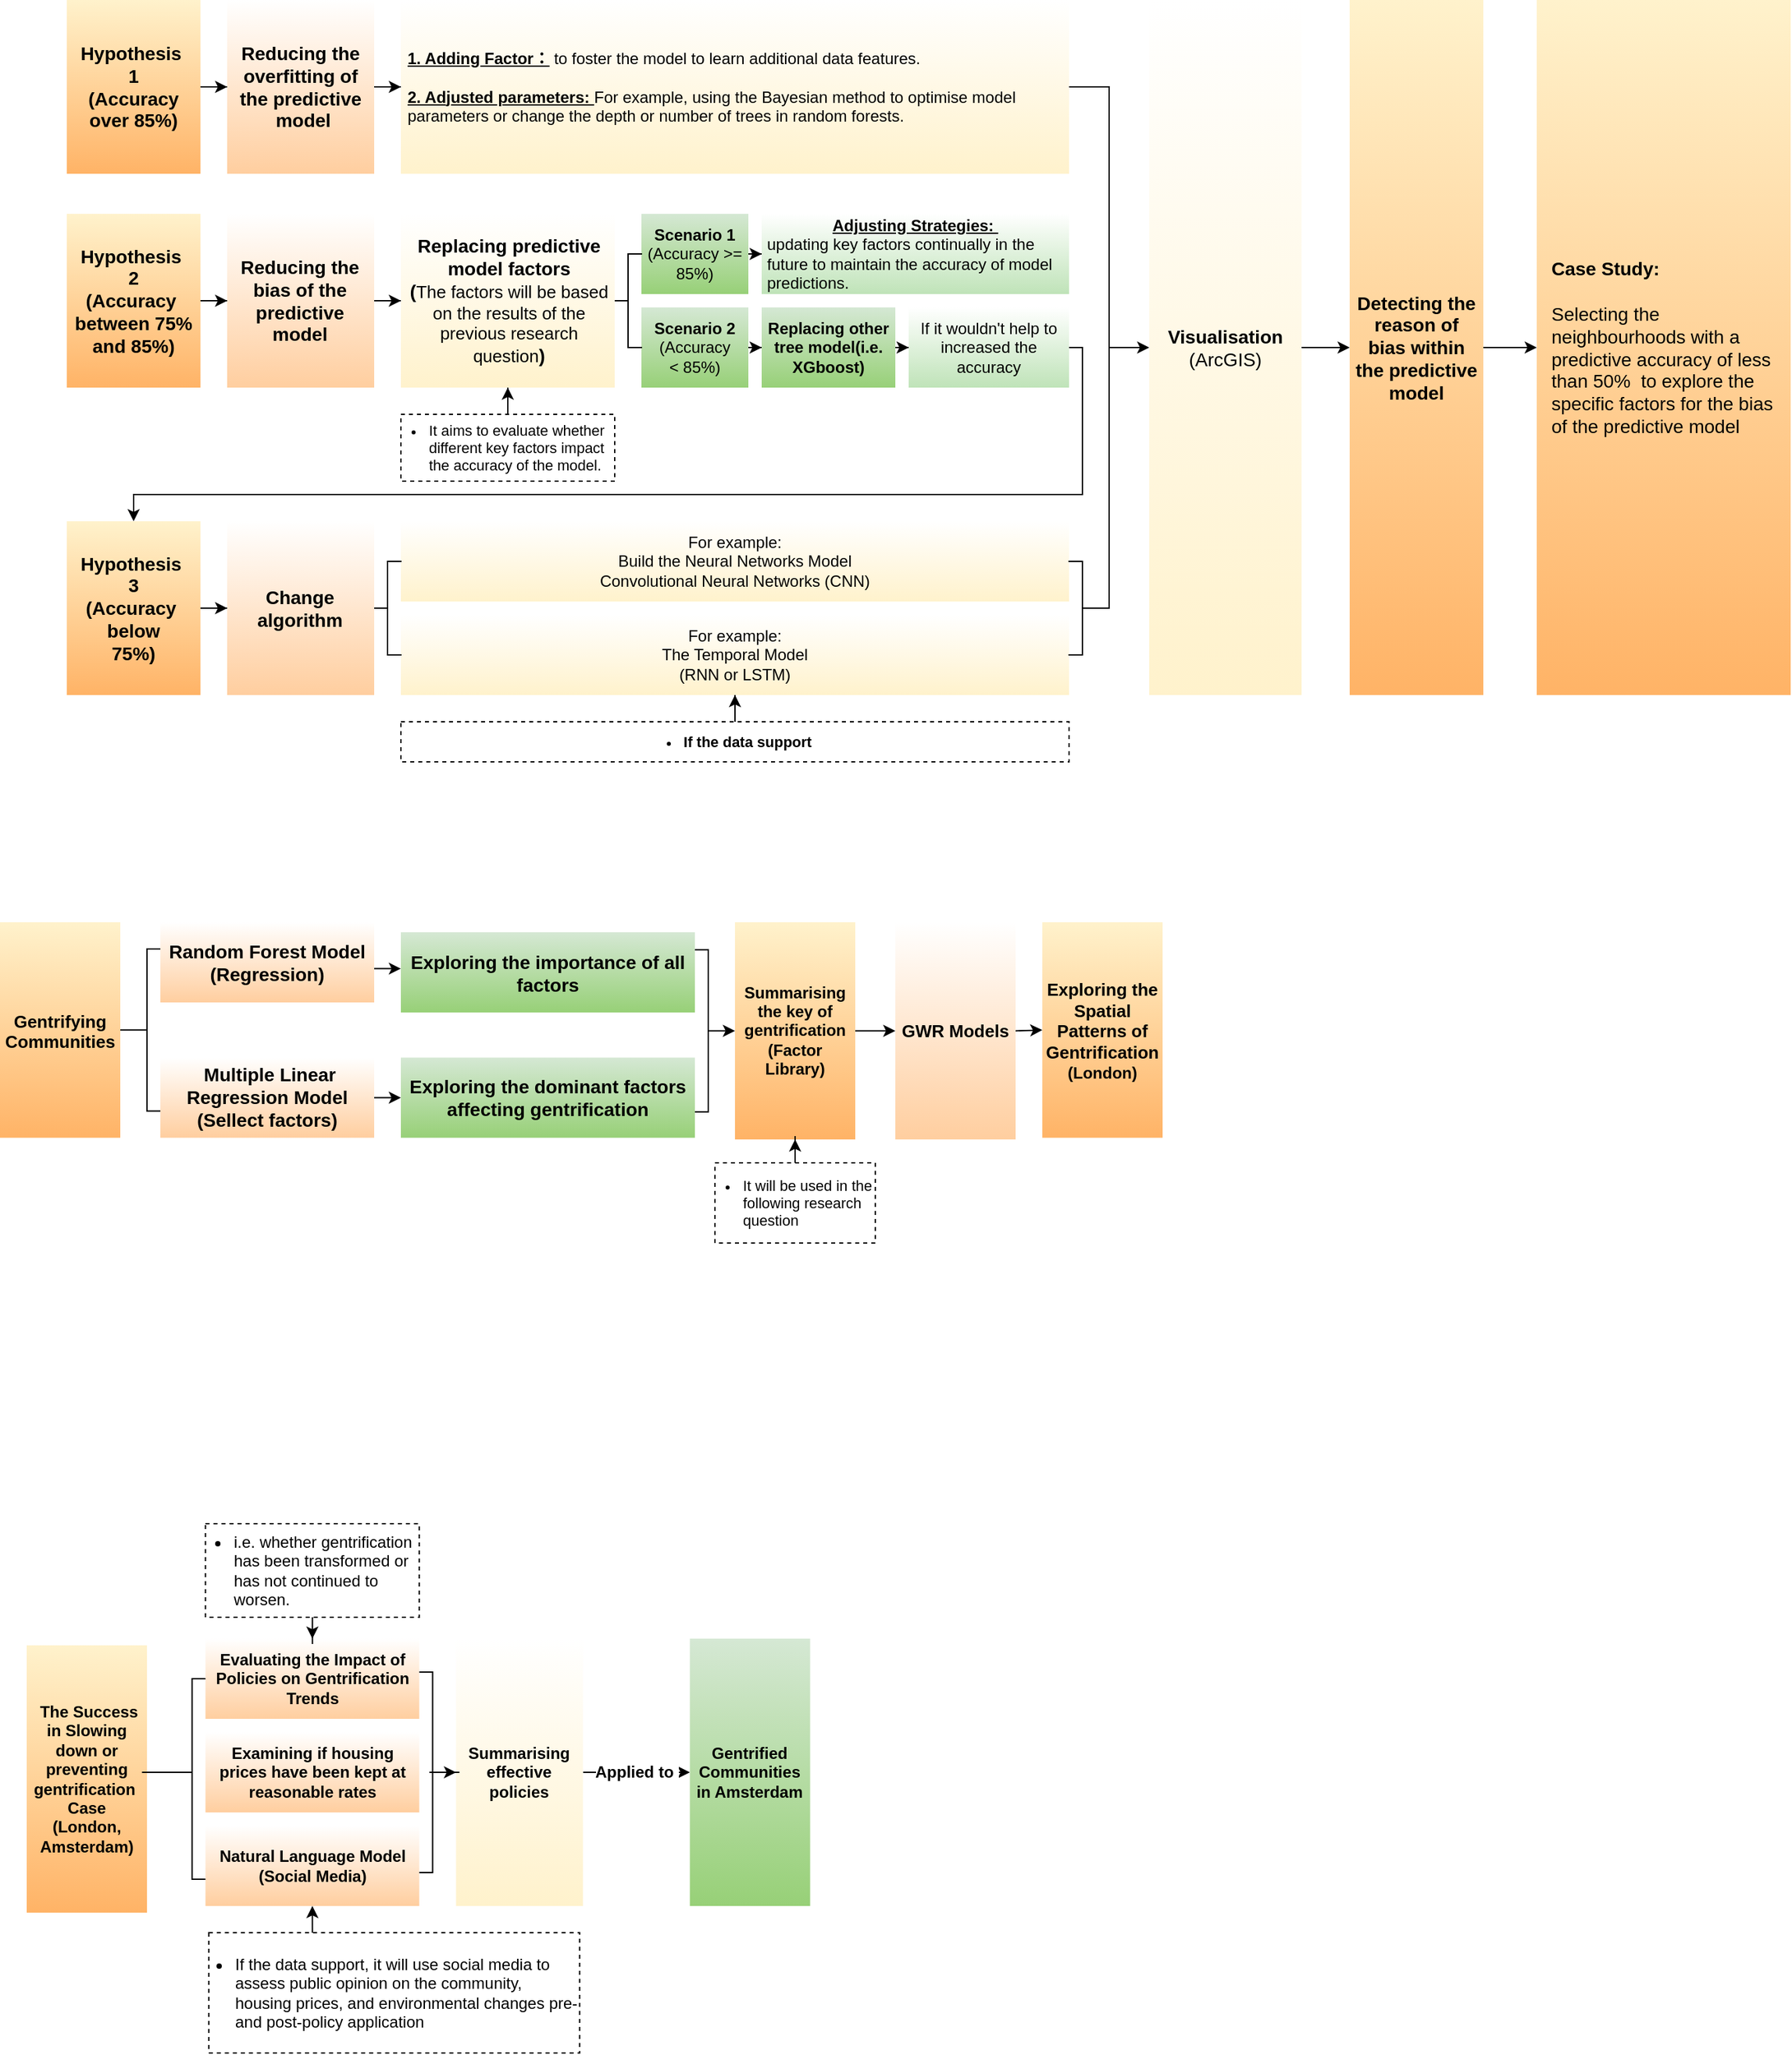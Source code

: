 <mxfile version="24.0.1" type="github">
  <diagram name="Page-1" id="e0dU8aj4kJPcj-eKRje5">
    <mxGraphModel dx="1272" dy="977" grid="1" gridSize="10" guides="1" tooltips="1" connect="1" arrows="1" fold="1" page="1" pageScale="1" pageWidth="827" pageHeight="1169" math="0" shadow="0">
      <root>
        <mxCell id="0" />
        <mxCell id="1" parent="0" />
        <mxCell id="fAYKZb8tC003D7oPLNtD-34" value="" style="edgeStyle=orthogonalEdgeStyle;rounded=0;orthogonalLoop=1;jettySize=auto;html=1;" edge="1" parent="1" source="fAYKZb8tC003D7oPLNtD-1" target="fAYKZb8tC003D7oPLNtD-2">
          <mxGeometry relative="1" as="geometry" />
        </mxCell>
        <mxCell id="fAYKZb8tC003D7oPLNtD-1" value="&lt;span style=&quot;font-size: 14px;&quot;&gt;&lt;b&gt;Hypothesis&amp;nbsp;&lt;/b&gt;&lt;/span&gt;&lt;div&gt;&lt;b style=&quot;font-size: 14px; background-color: initial;&quot;&gt;1&lt;/b&gt;&lt;br&gt;&lt;/div&gt;&lt;div&gt;&lt;b style=&quot;font-size: 14px; background-color: initial;&quot;&gt;(Accuracy over 85%)&lt;/b&gt;&lt;/div&gt;" style="rounded=0;whiteSpace=wrap;html=1;fillColor=#fff2cc;strokeColor=none;gradientColor=#FFB366;" vertex="1" parent="1">
          <mxGeometry x="70" y="80" width="100" height="130" as="geometry" />
        </mxCell>
        <mxCell id="fAYKZb8tC003D7oPLNtD-35" value="" style="edgeStyle=orthogonalEdgeStyle;rounded=0;orthogonalLoop=1;jettySize=auto;html=1;" edge="1" parent="1" source="fAYKZb8tC003D7oPLNtD-2" target="fAYKZb8tC003D7oPLNtD-3">
          <mxGeometry relative="1" as="geometry" />
        </mxCell>
        <mxCell id="fAYKZb8tC003D7oPLNtD-2" value="&lt;span style=&quot;font-size: 14px;&quot;&gt;&lt;b style=&quot;font-size: 14px;&quot;&gt;Reducing the overfitting of the&amp;nbsp;&lt;/b&gt;&lt;/span&gt;&lt;b style=&quot;font-size: 14px;&quot;&gt;predictive&lt;/b&gt;&lt;div style=&quot;font-size: 14px;&quot;&gt;&lt;span style=&quot;font-size: 14px;&quot;&gt;&lt;b style=&quot;font-size: 14px;&quot;&gt;&amp;nbsp;model&lt;/b&gt;&lt;/span&gt;&lt;/div&gt;" style="whiteSpace=wrap;html=1;fillColor=#FFFFFF;strokeColor=none;rounded=0;gradientColor=#FFCE9F;fontSize=14;" vertex="1" parent="1">
          <mxGeometry x="190" y="80" width="110" height="130" as="geometry" />
        </mxCell>
        <mxCell id="fAYKZb8tC003D7oPLNtD-60" value="" style="edgeStyle=orthogonalEdgeStyle;rounded=0;orthogonalLoop=1;jettySize=auto;html=1;entryX=0.5;entryY=1;entryDx=0;entryDy=0;exitX=1;exitY=0.5;exitDx=0;exitDy=0;endArrow=none;endFill=0;" edge="1" parent="1" source="fAYKZb8tC003D7oPLNtD-3" target="fAYKZb8tC003D7oPLNtD-58">
          <mxGeometry relative="1" as="geometry" />
        </mxCell>
        <mxCell id="fAYKZb8tC003D7oPLNtD-3" value="&lt;div style=&quot;&quot;&gt;&lt;span style=&quot;background-color: initial;&quot;&gt;&lt;b&gt;&lt;u&gt;1. Adding Factor：&lt;/u&gt;&lt;/b&gt; to foster the model to learn additional data features.&lt;/span&gt;&lt;/div&gt;&lt;div style=&quot;&quot;&gt;&lt;br&gt;&lt;span style=&quot;background-color: initial;&quot;&gt;&lt;b&gt;&lt;u&gt;2. Adjusted parameters: &lt;/u&gt;&lt;/b&gt;For example, using the Bayesian method to optimise model parameters or change the depth or number of trees in random forests.&lt;/span&gt;&lt;br&gt;&lt;/div&gt;" style="whiteSpace=wrap;html=1;fillColor=#FFFFFF;strokeColor=none;rounded=0;gradientColor=#FFF2CC;align=left;spacingLeft=3;spacingRight=3;" vertex="1" parent="1">
          <mxGeometry x="320" y="80" width="500" height="130" as="geometry" />
        </mxCell>
        <mxCell id="fAYKZb8tC003D7oPLNtD-36" value="" style="edgeStyle=orthogonalEdgeStyle;rounded=0;orthogonalLoop=1;jettySize=auto;html=1;" edge="1" parent="1" source="fAYKZb8tC003D7oPLNtD-5" target="fAYKZb8tC003D7oPLNtD-6">
          <mxGeometry relative="1" as="geometry" />
        </mxCell>
        <mxCell id="fAYKZb8tC003D7oPLNtD-5" value="&lt;span style=&quot;font-size: 14px;&quot;&gt;&lt;font style=&quot;font-size: 14px;&quot;&gt;&lt;b&gt;Hypothesis&amp;nbsp;&lt;/b&gt;&lt;/font&gt;&lt;/span&gt;&lt;div style=&quot;font-size: 14px;&quot;&gt;&lt;font style=&quot;font-size: 14px;&quot;&gt;&lt;b&gt;2&lt;/b&gt;&lt;/font&gt;&lt;/div&gt;&lt;div style=&quot;font-size: 14px;&quot;&gt;&lt;span style=&quot;background-color: initial; font-weight: bold;&quot;&gt;(Accuracy&amp;nbsp;&lt;/span&gt;&lt;br&gt;&lt;/div&gt;&lt;div style=&quot;font-size: 14px;&quot;&gt;&lt;font style=&quot;font-size: 14px;&quot;&gt;&lt;span style=&quot;background-color: initial;&quot;&gt;&lt;b style=&quot;&quot;&gt;&lt;font face=&quot;Helvetica&quot;&gt;between 75% and 85%&lt;/font&gt;&lt;/b&gt;&lt;/span&gt;&lt;span style=&quot;font-weight: bold; background-color: initial;&quot;&gt;)&lt;/span&gt;&lt;/font&gt;&lt;/div&gt;" style="rounded=0;whiteSpace=wrap;html=1;fillColor=#fff2cc;strokeColor=none;gradientColor=#FFB366;" vertex="1" parent="1">
          <mxGeometry x="70" y="240" width="100" height="130" as="geometry" />
        </mxCell>
        <mxCell id="fAYKZb8tC003D7oPLNtD-37" value="" style="edgeStyle=orthogonalEdgeStyle;rounded=0;orthogonalLoop=1;jettySize=auto;html=1;" edge="1" parent="1" source="fAYKZb8tC003D7oPLNtD-6" target="fAYKZb8tC003D7oPLNtD-12">
          <mxGeometry relative="1" as="geometry" />
        </mxCell>
        <mxCell id="fAYKZb8tC003D7oPLNtD-6" value="&lt;span style=&quot;font-size: 14px;&quot;&gt;&lt;b style=&quot;font-size: 14px;&quot;&gt;Reducing&amp;nbsp;&lt;/b&gt;&lt;/span&gt;&lt;b style=&quot;font-size: 14px;&quot;&gt;the bias of the predictive model&lt;/b&gt;" style="whiteSpace=wrap;html=1;fillColor=#FFFFFF;strokeColor=none;rounded=0;gradientColor=#FFCE9F;fontSize=14;align=center;spacingLeft=3;spacingRight=4;" vertex="1" parent="1">
          <mxGeometry x="190" y="240" width="110" height="130" as="geometry" />
        </mxCell>
        <mxCell id="fAYKZb8tC003D7oPLNtD-43" value="" style="edgeStyle=orthogonalEdgeStyle;rounded=0;orthogonalLoop=1;jettySize=auto;html=1;" edge="1" parent="1" source="fAYKZb8tC003D7oPLNtD-8" target="fAYKZb8tC003D7oPLNtD-15">
          <mxGeometry relative="1" as="geometry" />
        </mxCell>
        <mxCell id="fAYKZb8tC003D7oPLNtD-8" value="&lt;font style=&quot;font-size: 12px;&quot;&gt;&lt;b&gt;Scenario 1&lt;/b&gt;&lt;/font&gt;&lt;div&gt;&lt;span style=&quot;background-color: initial;&quot;&gt;&lt;font style=&quot;font-size: 12px;&quot;&gt;(Accuracy &amp;gt;= 85%)&lt;/font&gt;&lt;/span&gt;&lt;br&gt;&lt;/div&gt;" style="whiteSpace=wrap;html=1;fillColor=#D5E8D4;strokeColor=none;rounded=0;align=center;gradientColor=#97D077;" vertex="1" parent="1">
          <mxGeometry x="500" y="240" width="80" height="60" as="geometry" />
        </mxCell>
        <mxCell id="fAYKZb8tC003D7oPLNtD-46" value="" style="edgeStyle=orthogonalEdgeStyle;rounded=0;orthogonalLoop=1;jettySize=auto;html=1;" edge="1" parent="1" source="fAYKZb8tC003D7oPLNtD-9" target="fAYKZb8tC003D7oPLNtD-12">
          <mxGeometry relative="1" as="geometry" />
        </mxCell>
        <mxCell id="fAYKZb8tC003D7oPLNtD-9" value="&lt;div style=&quot;font-size: 11px;&quot;&gt;&lt;ul style=&quot;font-size: 11px;&quot;&gt;&lt;li style=&quot;font-size: 11px;&quot;&gt;&lt;span style=&quot;font-size: 11px; font-weight: 400;&quot;&gt;It aims to evaluate whether different key factors impact the accuracy of the model.&lt;/span&gt;&lt;br style=&quot;font-size: 11px;&quot;&gt;&lt;/li&gt;&lt;/ul&gt;&lt;/div&gt;&lt;span style=&quot;font-size: 11px;&quot;&gt;&lt;/span&gt;" style="rounded=0;whiteSpace=wrap;html=1;align=left;dashed=1;spacingLeft=-21;fontStyle=1;fontSize=11;" vertex="1" parent="1">
          <mxGeometry x="320" y="390" width="160" height="50" as="geometry" />
        </mxCell>
        <mxCell id="fAYKZb8tC003D7oPLNtD-12" value="&lt;div style=&quot;text-align: center;&quot;&gt;&lt;span style=&quot;font-size: 14px; font-weight: 700;&quot;&gt;Replacing predictive model factors&lt;/span&gt;&lt;/div&gt;&lt;div style=&quot;text-align: center;&quot;&gt;&lt;span style=&quot;background-color: initial; font-size: 14px; font-weight: 700;&quot;&gt;(&lt;/span&gt;&lt;span style=&quot;background-color: initial; font-size: 13px;&quot;&gt;The factors will be based on the results of the previous research question&lt;/span&gt;&lt;span style=&quot;background-color: initial; font-size: 14px; font-weight: 700;&quot;&gt;)&lt;/span&gt;&lt;br&gt;&lt;/div&gt;" style="whiteSpace=wrap;html=1;fillColor=#FFFFFF;strokeColor=none;rounded=0;gradientColor=#FFF2CC;align=left;spacingLeft=3;spacingRight=3;" vertex="1" parent="1">
          <mxGeometry x="320" y="240" width="160" height="130" as="geometry" />
        </mxCell>
        <mxCell id="fAYKZb8tC003D7oPLNtD-44" value="" style="edgeStyle=orthogonalEdgeStyle;rounded=0;orthogonalLoop=1;jettySize=auto;html=1;" edge="1" parent="1" source="fAYKZb8tC003D7oPLNtD-13" target="fAYKZb8tC003D7oPLNtD-16">
          <mxGeometry relative="1" as="geometry" />
        </mxCell>
        <mxCell id="fAYKZb8tC003D7oPLNtD-13" value="Scenario 2&lt;div&gt;&lt;span style=&quot;font-weight: normal;&quot;&gt;(&lt;span style=&quot;background-color: initial;&quot;&gt;Accuracy &amp;lt;&lt;/span&gt;&lt;span style=&quot;background-color: initial;&quot;&gt;&amp;nbsp;85%)&lt;/span&gt;&lt;/span&gt;&lt;/div&gt;" style="whiteSpace=wrap;html=1;fillColor=#D5E8D4;strokeColor=none;rounded=0;align=center;gradientColor=#97D077;fontStyle=1" vertex="1" parent="1">
          <mxGeometry x="500" y="310" width="80" height="60" as="geometry" />
        </mxCell>
        <mxCell id="fAYKZb8tC003D7oPLNtD-15" value="&lt;b&gt;&lt;u&gt;Adjusting Strategies:&amp;nbsp;&lt;/u&gt;&lt;/b&gt;&lt;div style=&quot;text-align: left;&quot;&gt;updating key factors continually in the future to maintain the accuracy of model predictions.&lt;/div&gt;" style="whiteSpace=wrap;html=1;fillColor=#FFFFFF;strokeColor=none;rounded=0;align=center;gradientColor=#BFE3B8;spacingLeft=3;spacingRight=3;" vertex="1" parent="1">
          <mxGeometry x="590" y="240" width="230" height="60" as="geometry" />
        </mxCell>
        <mxCell id="fAYKZb8tC003D7oPLNtD-45" value="" style="edgeStyle=orthogonalEdgeStyle;rounded=0;orthogonalLoop=1;jettySize=auto;html=1;" edge="1" parent="1" source="fAYKZb8tC003D7oPLNtD-16" target="fAYKZb8tC003D7oPLNtD-18">
          <mxGeometry relative="1" as="geometry" />
        </mxCell>
        <mxCell id="fAYKZb8tC003D7oPLNtD-16" value="Replacing other tree model(i.e. XGboost)" style="whiteSpace=wrap;html=1;fillColor=#D5E8D4;strokeColor=none;rounded=0;align=center;gradientColor=#97D077;fontStyle=1" vertex="1" parent="1">
          <mxGeometry x="590" y="310" width="100" height="60" as="geometry" />
        </mxCell>
        <mxCell id="fAYKZb8tC003D7oPLNtD-50" value="" style="edgeStyle=orthogonalEdgeStyle;rounded=0;orthogonalLoop=1;jettySize=auto;html=1;entryX=0.5;entryY=0;entryDx=0;entryDy=0;exitX=1;exitY=0.5;exitDx=0;exitDy=0;" edge="1" parent="1" source="fAYKZb8tC003D7oPLNtD-18" target="fAYKZb8tC003D7oPLNtD-20">
          <mxGeometry relative="1" as="geometry">
            <Array as="points">
              <mxPoint x="830" y="340" />
              <mxPoint x="830" y="450" />
              <mxPoint x="120" y="450" />
            </Array>
          </mxGeometry>
        </mxCell>
        <mxCell id="fAYKZb8tC003D7oPLNtD-18" value="If it wouldn&#39;t help to increased the accuracy" style="whiteSpace=wrap;html=1;fillColor=#FFFFFF;strokeColor=none;rounded=0;align=center;gradientColor=#BFE3B8;spacingLeft=3;spacingRight=3;" vertex="1" parent="1">
          <mxGeometry x="700" y="310" width="120" height="60" as="geometry" />
        </mxCell>
        <mxCell id="fAYKZb8tC003D7oPLNtD-19" style="edgeStyle=orthogonalEdgeStyle;rounded=0;orthogonalLoop=1;jettySize=auto;html=1;exitX=0.5;exitY=1;exitDx=0;exitDy=0;" edge="1" parent="1" source="fAYKZb8tC003D7oPLNtD-9" target="fAYKZb8tC003D7oPLNtD-9">
          <mxGeometry relative="1" as="geometry" />
        </mxCell>
        <mxCell id="fAYKZb8tC003D7oPLNtD-51" value="" style="edgeStyle=orthogonalEdgeStyle;rounded=0;orthogonalLoop=1;jettySize=auto;html=1;" edge="1" parent="1" source="fAYKZb8tC003D7oPLNtD-20" target="fAYKZb8tC003D7oPLNtD-21">
          <mxGeometry relative="1" as="geometry" />
        </mxCell>
        <mxCell id="fAYKZb8tC003D7oPLNtD-20" value="&lt;span style=&quot;font-size: 14px;&quot;&gt;&lt;font style=&quot;font-size: 14px;&quot;&gt;&lt;b&gt;Hypothesis&amp;nbsp;&lt;/b&gt;&lt;/font&gt;&lt;/span&gt;&lt;div style=&quot;font-size: 14px;&quot;&gt;&lt;b&gt;3&lt;/b&gt;&lt;/div&gt;&lt;div style=&quot;font-size: 14px;&quot;&gt;&lt;span style=&quot;background-color: initial; font-weight: bold;&quot;&gt;(Accuracy&amp;nbsp;&lt;/span&gt;&lt;br&gt;&lt;/div&gt;&lt;div style=&quot;font-size: 14px;&quot;&gt;&lt;font style=&quot;font-size: 14px;&quot;&gt;&lt;b&gt;&lt;span style=&quot;background-color: initial;&quot;&gt;below&lt;br&gt;75%&lt;/span&gt;&lt;span style=&quot;background-color: initial;&quot;&gt;)&lt;/span&gt;&lt;/b&gt;&lt;/font&gt;&lt;/div&gt;" style="rounded=0;whiteSpace=wrap;html=1;fillColor=#fff2cc;strokeColor=none;gradientColor=#FFB366;" vertex="1" parent="1">
          <mxGeometry x="70" y="470" width="100" height="130" as="geometry" />
        </mxCell>
        <mxCell id="fAYKZb8tC003D7oPLNtD-21" value="&lt;b style=&quot;font-size: 14px;&quot;&gt;Change algorithm&lt;/b&gt;" style="whiteSpace=wrap;html=1;fillColor=#FFFFFF;strokeColor=none;rounded=0;gradientColor=#FFCE9F;fontSize=14;align=center;spacingLeft=3;spacingRight=4;" vertex="1" parent="1">
          <mxGeometry x="190" y="470" width="110" height="130" as="geometry" />
        </mxCell>
        <mxCell id="fAYKZb8tC003D7oPLNtD-24" value="&lt;span style=&quot;color: rgb(0, 0, 0); font-family: Helvetica; font-size: 12px; font-style: normal; font-variant-ligatures: normal; font-variant-caps: normal; font-weight: 400; letter-spacing: normal; orphans: 2; text-indent: 0px; text-transform: none; widows: 2; word-spacing: 0px; -webkit-text-stroke-width: 0px; white-space: normal; text-decoration-thickness: initial; text-decoration-style: initial; text-decoration-color: initial; float: none; display: inline !important;&quot;&gt;For example:&lt;/span&gt;&lt;div&gt;Build the Neural Networks Model&lt;br&gt;&lt;div&gt;&lt;span style=&quot;color: rgb(0, 0, 0); font-family: Helvetica; font-size: 12px; font-style: normal; font-variant-ligatures: normal; font-variant-caps: normal; font-weight: 400; letter-spacing: normal; orphans: 2; text-indent: 0px; text-transform: none; widows: 2; word-spacing: 0px; -webkit-text-stroke-width: 0px; white-space: normal; text-decoration-thickness: initial; text-decoration-style: initial; text-decoration-color: initial; float: none; display: inline !important;&quot;&gt;Convolutional Neural Networks (CNN)&lt;/span&gt;&lt;/div&gt;&lt;/div&gt;" style="whiteSpace=wrap;html=1;fillColor=#FFFFFF;strokeColor=none;rounded=0;gradientColor=#FFF2CC;align=center;spacingLeft=3;spacingRight=3;" vertex="1" parent="1">
          <mxGeometry x="320" y="470" width="500" height="60" as="geometry" />
        </mxCell>
        <mxCell id="fAYKZb8tC003D7oPLNtD-25" value="&lt;div&gt;For example:&lt;br&gt;&lt;/div&gt;The Temporal Model&lt;div&gt;(RNN or LSTM&lt;span style=&quot;background-color: initial;&quot;&gt;)&lt;/span&gt;&lt;/div&gt;" style="whiteSpace=wrap;html=1;fillColor=#FFFFFF;strokeColor=none;rounded=0;gradientColor=#FFF2CC;align=center;spacingLeft=3;spacingRight=3;" vertex="1" parent="1">
          <mxGeometry x="320" y="540" width="500" height="60" as="geometry" />
        </mxCell>
        <mxCell id="fAYKZb8tC003D7oPLNtD-56" value="" style="edgeStyle=orthogonalEdgeStyle;rounded=0;orthogonalLoop=1;jettySize=auto;html=1;" edge="1" parent="1" source="fAYKZb8tC003D7oPLNtD-27" target="fAYKZb8tC003D7oPLNtD-25">
          <mxGeometry relative="1" as="geometry" />
        </mxCell>
        <mxCell id="fAYKZb8tC003D7oPLNtD-27" value="&lt;div style=&quot;&quot;&gt;&lt;ul style=&quot;font-size: 11px;&quot;&gt;&lt;li&gt;&lt;span style=&quot;background-color: initial;&quot;&gt;If the data support&lt;/span&gt;&lt;/li&gt;&lt;/ul&gt;&lt;/div&gt;&lt;span style=&quot;font-size: medium;&quot;&gt;&lt;/span&gt;" style="rounded=0;whiteSpace=wrap;html=1;align=center;dashed=1;spacingLeft=-21;fontStyle=1" vertex="1" parent="1">
          <mxGeometry x="320" y="620" width="500" height="30" as="geometry" />
        </mxCell>
        <mxCell id="fAYKZb8tC003D7oPLNtD-62" value="" style="edgeStyle=orthogonalEdgeStyle;rounded=0;orthogonalLoop=1;jettySize=auto;html=1;" edge="1" parent="1" source="fAYKZb8tC003D7oPLNtD-28" target="fAYKZb8tC003D7oPLNtD-32">
          <mxGeometry relative="1" as="geometry" />
        </mxCell>
        <mxCell id="fAYKZb8tC003D7oPLNtD-28" value="&lt;span style=&quot;font-size: 14px;&quot;&gt;&lt;b style=&quot;font-size: 14px;&quot;&gt;Detecting the reason of bias within the predictive model&lt;/b&gt;&lt;/span&gt;" style="rounded=0;whiteSpace=wrap;html=1;fillColor=#fff2cc;strokeColor=none;gradientColor=#FFB366;fontSize=14;spacingRight=3;spacingLeft=3;" vertex="1" parent="1">
          <mxGeometry x="1030" y="80" width="100" height="520" as="geometry" />
        </mxCell>
        <mxCell id="fAYKZb8tC003D7oPLNtD-61" value="" style="edgeStyle=orthogonalEdgeStyle;rounded=0;orthogonalLoop=1;jettySize=auto;html=1;" edge="1" parent="1" source="fAYKZb8tC003D7oPLNtD-31" target="fAYKZb8tC003D7oPLNtD-28">
          <mxGeometry relative="1" as="geometry" />
        </mxCell>
        <mxCell id="fAYKZb8tC003D7oPLNtD-31" value="Visualisation &lt;span style=&quot;font-weight: normal;&quot;&gt;(ArcGIS)&lt;/span&gt;" style="whiteSpace=wrap;html=1;fillColor=#FFFFFF;strokeColor=none;rounded=0;gradientColor=#FFF2CC;align=center;spacingLeft=3;spacingRight=3;fontSize=14;fontStyle=1" vertex="1" parent="1">
          <mxGeometry x="880" y="80" width="114" height="520" as="geometry" />
        </mxCell>
        <mxCell id="fAYKZb8tC003D7oPLNtD-32" value="&lt;div&gt;&lt;div&gt;&lt;b&gt;Case Study:&lt;/b&gt;&lt;/div&gt;&lt;div&gt;&lt;b&gt;&lt;br&gt;&lt;/b&gt;&lt;/div&gt;&lt;div&gt;Selecting the neighbourhoods with a predictive accuracy of less than 50%&amp;nbsp; to explore the specific factors for the bias of the predictive model&lt;/div&gt;&lt;/div&gt;" style="rounded=0;whiteSpace=wrap;html=1;fillColor=#fff2cc;strokeColor=none;gradientColor=#FFB366;fontSize=14;spacingRight=3;spacingLeft=9;align=left;" vertex="1" parent="1">
          <mxGeometry x="1170" y="80" width="190" height="520" as="geometry" />
        </mxCell>
        <mxCell id="fAYKZb8tC003D7oPLNtD-38" value="" style="shape=partialRectangle;whiteSpace=wrap;html=1;bottom=1;right=1;left=1;top=0;fillColor=none;routingCenterX=-0.5;direction=south;" vertex="1" parent="1">
          <mxGeometry x="490" y="270" width="10" height="70" as="geometry" />
        </mxCell>
        <mxCell id="fAYKZb8tC003D7oPLNtD-42" value="" style="endArrow=none;html=1;rounded=0;exitX=1;exitY=0.5;exitDx=0;exitDy=0;entryX=0.5;entryY=1;entryDx=0;entryDy=0;" edge="1" parent="1" source="fAYKZb8tC003D7oPLNtD-12" target="fAYKZb8tC003D7oPLNtD-38">
          <mxGeometry width="50" height="50" relative="1" as="geometry">
            <mxPoint x="550" y="340" as="sourcePoint" />
            <mxPoint x="600" y="290" as="targetPoint" />
          </mxGeometry>
        </mxCell>
        <mxCell id="fAYKZb8tC003D7oPLNtD-52" value="" style="shape=partialRectangle;whiteSpace=wrap;html=1;bottom=1;right=1;left=1;top=0;fillColor=none;routingCenterX=-0.5;direction=south;" vertex="1" parent="1">
          <mxGeometry x="310" y="500" width="10" height="70" as="geometry" />
        </mxCell>
        <mxCell id="fAYKZb8tC003D7oPLNtD-55" value="" style="endArrow=none;html=1;rounded=0;entryX=0.5;entryY=1;entryDx=0;entryDy=0;exitX=1;exitY=0.5;exitDx=0;exitDy=0;" edge="1" parent="1" source="fAYKZb8tC003D7oPLNtD-21" target="fAYKZb8tC003D7oPLNtD-52">
          <mxGeometry width="50" height="50" relative="1" as="geometry">
            <mxPoint x="310.0" y="490" as="sourcePoint" />
            <mxPoint x="310" y="470" as="targetPoint" />
          </mxGeometry>
        </mxCell>
        <mxCell id="fAYKZb8tC003D7oPLNtD-58" value="" style="shape=partialRectangle;whiteSpace=wrap;html=1;bottom=1;right=1;left=1;top=0;fillColor=none;routingCenterX=-0.5;direction=south;rotation=-180;" vertex="1" parent="1">
          <mxGeometry x="820" y="500" width="10" height="70" as="geometry" />
        </mxCell>
        <mxCell id="fAYKZb8tC003D7oPLNtD-63" value="" style="endArrow=classic;html=1;rounded=0;entryX=0;entryY=0.5;entryDx=0;entryDy=0;" edge="1" parent="1" target="fAYKZb8tC003D7oPLNtD-31">
          <mxGeometry width="50" height="50" relative="1" as="geometry">
            <mxPoint x="850" y="340" as="sourcePoint" />
            <mxPoint x="890" y="260" as="targetPoint" />
          </mxGeometry>
        </mxCell>
        <mxCell id="fAYKZb8tC003D7oPLNtD-64" value="&lt;font style=&quot;&quot;&gt;&lt;b style=&quot;border-color: var(--border-color); font-size: 13px;&quot;&gt;&lt;br style=&quot;border-color: var(--border-color);&quot;&gt;Gentrifying Communities&lt;br style=&quot;border-color: var(--border-color);&quot;&gt;&lt;/b&gt;&lt;br&gt;&lt;/font&gt;" style="rounded=0;whiteSpace=wrap;html=1;fillColor=#fff2cc;strokeColor=none;gradientColor=#FFB366;" vertex="1" parent="1">
          <mxGeometry x="20" y="770" width="90" height="161.25" as="geometry" />
        </mxCell>
        <mxCell id="fAYKZb8tC003D7oPLNtD-65" value="&lt;font style=&quot;font-size: 14px;&quot;&gt;&lt;b style=&quot;&quot;&gt;&amp;nbsp;M&lt;/b&gt;&lt;b&gt;ultiple Linear&lt;/b&gt;&lt;br&gt;&lt;b style=&quot;&quot;&gt;Regression Model&lt;br&gt;&lt;/b&gt;&lt;b style=&quot;border-color: var(--border-color);&quot;&gt;(Sellect factors)&lt;/b&gt;&lt;b style=&quot;&quot;&gt;&lt;br&gt;&lt;/b&gt;&lt;/font&gt;" style="whiteSpace=wrap;html=1;fillColor=#FFFFFF;strokeColor=none;rounded=0;gradientColor=#FFCE9F;" vertex="1" parent="1">
          <mxGeometry x="140" y="871.25" width="160" height="60" as="geometry" />
        </mxCell>
        <mxCell id="fAYKZb8tC003D7oPLNtD-66" value="" style="strokeWidth=1;html=1;shape=mxgraph.flowchart.annotation_1;align=left;pointerEvents=1;" vertex="1" parent="1">
          <mxGeometry x="130" y="790" width="10" height="121.25" as="geometry" />
        </mxCell>
        <mxCell id="fAYKZb8tC003D7oPLNtD-67" value="" style="line;strokeWidth=1;html=1;" vertex="1" parent="1">
          <mxGeometry x="110" y="845.63" width="20" height="10" as="geometry" />
        </mxCell>
        <mxCell id="fAYKZb8tC003D7oPLNtD-68" value="&lt;b style=&quot;border-color: var(--border-color);&quot;&gt;&lt;font style=&quot;border-color: var(--border-color); font-size: 14px;&quot;&gt;Exploring the dominant factors affecting gentrification&lt;/font&gt;&lt;/b&gt;" style="rounded=0;whiteSpace=wrap;html=1;fillColor=#D5E8D4;strokeColor=none;gradientColor=#97D077;" vertex="1" parent="1">
          <mxGeometry x="320" y="871.25" width="220" height="60" as="geometry" />
        </mxCell>
        <mxCell id="fAYKZb8tC003D7oPLNtD-69" value="" style="endArrow=classic;html=1;rounded=0;exitX=1;exitY=0.5;exitDx=0;exitDy=0;entryX=0;entryY=0.5;entryDx=0;entryDy=0;" edge="1" parent="1" source="fAYKZb8tC003D7oPLNtD-65" target="fAYKZb8tC003D7oPLNtD-68">
          <mxGeometry width="50" height="50" relative="1" as="geometry">
            <mxPoint x="340" y="761.25" as="sourcePoint" />
            <mxPoint x="390" y="711.25" as="targetPoint" />
          </mxGeometry>
        </mxCell>
        <mxCell id="fAYKZb8tC003D7oPLNtD-70" value="&lt;b&gt;&lt;font style=&quot;font-size: 13px;&quot;&gt;GWR Models&lt;/font&gt;&lt;/b&gt;" style="whiteSpace=wrap;html=1;fillColor=#FFFFFF;strokeColor=none;rounded=0;gradientColor=#FFCE9F;" vertex="1" parent="1">
          <mxGeometry x="690" y="770" width="90" height="162.5" as="geometry" />
        </mxCell>
        <mxCell id="fAYKZb8tC003D7oPLNtD-71" style="edgeStyle=orthogonalEdgeStyle;rounded=0;orthogonalLoop=1;jettySize=auto;html=1;exitX=0;exitY=0.5;exitDx=0;exitDy=0;entryX=0;entryY=0.5;entryDx=0;entryDy=0;exitPerimeter=0;" edge="1" parent="1" source="fAYKZb8tC003D7oPLNtD-79" target="fAYKZb8tC003D7oPLNtD-75">
          <mxGeometry relative="1" as="geometry">
            <mxPoint x="551.875" y="831.25" as="sourcePoint" />
          </mxGeometry>
        </mxCell>
        <mxCell id="fAYKZb8tC003D7oPLNtD-72" value="&lt;span style=&quot;font-size: 14px;&quot;&gt;&lt;b&gt;Random Forest Model&lt;br&gt;(Regression)&lt;br&gt;&lt;/b&gt;&lt;/span&gt;" style="whiteSpace=wrap;html=1;fillColor=#FFFFFF;strokeColor=none;rounded=0;gradientColor=#FFCE9F;" vertex="1" parent="1">
          <mxGeometry x="140" y="770" width="160" height="60" as="geometry" />
        </mxCell>
        <mxCell id="fAYKZb8tC003D7oPLNtD-73" value="&lt;span style=&quot;font-size: 14px;&quot;&gt;&lt;b&gt;Exploring the importance of all factors&lt;/b&gt;&lt;/span&gt;" style="rounded=0;whiteSpace=wrap;html=1;fillColor=#D5E8D4;strokeColor=none;gradientColor=#97D077;" vertex="1" parent="1">
          <mxGeometry x="320" y="777.5" width="220" height="60" as="geometry" />
        </mxCell>
        <mxCell id="fAYKZb8tC003D7oPLNtD-74" value="" style="endArrow=classic;html=1;rounded=0;exitX=1;exitY=0.5;exitDx=0;exitDy=0;entryX=0;entryY=0.5;entryDx=0;entryDy=0;" edge="1" parent="1">
          <mxGeometry width="50" height="50" relative="1" as="geometry">
            <mxPoint x="300" y="804.69" as="sourcePoint" />
            <mxPoint x="320" y="804.69" as="targetPoint" />
          </mxGeometry>
        </mxCell>
        <mxCell id="fAYKZb8tC003D7oPLNtD-75" value="&lt;font style=&quot;&quot;&gt;&lt;b&gt;Summarising the key of gentrification&lt;/b&gt;&lt;br&gt;&lt;/font&gt;&lt;div&gt;&lt;font style=&quot;&quot;&gt;&lt;b&gt;(F&lt;/b&gt;&lt;/font&gt;&lt;span style=&quot;background-color: initial;&quot;&gt;&lt;b&gt;actor Library&lt;/b&gt;&lt;/span&gt;&lt;b style=&quot;background-color: initial;&quot;&gt;)&lt;/b&gt;&lt;/div&gt;" style="rounded=0;whiteSpace=wrap;html=1;fillColor=#fff2cc;strokeColor=none;gradientColor=#FFB366;" vertex="1" parent="1">
          <mxGeometry x="570" y="770" width="90" height="162.5" as="geometry" />
        </mxCell>
        <mxCell id="fAYKZb8tC003D7oPLNtD-76" value="&lt;font style=&quot;&quot;&gt;&lt;b&gt;&lt;span style=&quot;border-color: var(--border-color);&quot;&gt;&lt;font style=&quot;border-color: var(--border-color); font-size: 13px;&quot;&gt;Exploring the Spatial Patterns of Gentrification&lt;br&gt;&lt;/font&gt;&lt;/span&gt;(London)&lt;/b&gt;&lt;br&gt;&lt;/font&gt;" style="rounded=0;whiteSpace=wrap;html=1;fillColor=#fff2cc;strokeColor=none;gradientColor=#FFB366;" vertex="1" parent="1">
          <mxGeometry x="800" y="770" width="90" height="161.25" as="geometry" />
        </mxCell>
        <mxCell id="fAYKZb8tC003D7oPLNtD-77" value="" style="endArrow=classic;html=1;rounded=0;exitX=1;exitY=0.5;exitDx=0;exitDy=0;" edge="1" parent="1" source="fAYKZb8tC003D7oPLNtD-75" target="fAYKZb8tC003D7oPLNtD-70">
          <mxGeometry width="50" height="50" relative="1" as="geometry">
            <mxPoint x="850" y="920" as="sourcePoint" />
            <mxPoint x="900" y="870" as="targetPoint" />
          </mxGeometry>
        </mxCell>
        <mxCell id="fAYKZb8tC003D7oPLNtD-78" value="" style="endArrow=classic;html=1;rounded=0;exitX=1;exitY=0.5;exitDx=0;exitDy=0;entryX=0;entryY=0.5;entryDx=0;entryDy=0;" edge="1" parent="1" source="fAYKZb8tC003D7oPLNtD-70" target="fAYKZb8tC003D7oPLNtD-76">
          <mxGeometry width="50" height="50" relative="1" as="geometry">
            <mxPoint x="850" y="920" as="sourcePoint" />
            <mxPoint x="900" y="870" as="targetPoint" />
          </mxGeometry>
        </mxCell>
        <mxCell id="fAYKZb8tC003D7oPLNtD-79" value="" style="strokeWidth=1;html=1;shape=mxgraph.flowchart.annotation_1;align=left;pointerEvents=1;direction=south;rotation=90;" vertex="1" parent="1">
          <mxGeometry x="484.375" y="846.255" width="121.25" height="10" as="geometry" />
        </mxCell>
        <mxCell id="fAYKZb8tC003D7oPLNtD-82" value="" style="edgeStyle=orthogonalEdgeStyle;rounded=0;orthogonalLoop=1;jettySize=auto;html=1;" edge="1" parent="1" source="fAYKZb8tC003D7oPLNtD-81" target="fAYKZb8tC003D7oPLNtD-75">
          <mxGeometry relative="1" as="geometry" />
        </mxCell>
        <mxCell id="fAYKZb8tC003D7oPLNtD-81" value="&lt;div style=&quot;font-size: 11px;&quot;&gt;&lt;ul style=&quot;font-size: 11px;&quot;&gt;&lt;li style=&quot;font-size: 11px;&quot;&gt;&lt;span style=&quot;font-size: 11px; font-weight: 400;&quot;&gt;It will be used in the following research question&lt;/span&gt;&lt;br style=&quot;font-size: 11px;&quot;&gt;&lt;/li&gt;&lt;/ul&gt;&lt;/div&gt;&lt;span style=&quot;font-size: 11px;&quot;&gt;&lt;/span&gt;" style="rounded=0;whiteSpace=wrap;html=1;align=left;dashed=1;spacingLeft=-21;fontStyle=1;fontSize=11;" vertex="1" parent="1">
          <mxGeometry x="555" y="950" width="120" height="60" as="geometry" />
        </mxCell>
        <mxCell id="fAYKZb8tC003D7oPLNtD-84" value="&lt;font style=&quot;&quot;&gt;&lt;b&gt;&amp;nbsp;The Success in Slowing down or preventing gentrification&amp;nbsp;&lt;/b&gt;&lt;/font&gt;&lt;div&gt;&lt;font style=&quot;&quot;&gt;&lt;b&gt;Case&lt;/b&gt;&lt;br&gt;&lt;b&gt;(London, Amsterdam)&lt;/b&gt;&lt;br&gt;&lt;/font&gt;&lt;/div&gt;" style="rounded=0;whiteSpace=wrap;html=1;fillColor=#fff2cc;strokeColor=none;gradientColor=#FFB366;" vertex="1" parent="1">
          <mxGeometry x="40" y="1311" width="90" height="200" as="geometry" />
        </mxCell>
        <mxCell id="fAYKZb8tC003D7oPLNtD-85" value="&lt;b&gt;Evaluating the Impact of Policies on Gentrification Trends&lt;/b&gt;" style="whiteSpace=wrap;html=1;fillColor=#FFFFFF;strokeColor=none;rounded=0;gradientColor=#FFCE9F;" vertex="1" parent="1">
          <mxGeometry x="173.75" y="1306" width="160" height="60" as="geometry" />
        </mxCell>
        <mxCell id="fAYKZb8tC003D7oPLNtD-86" value="" style="edgeStyle=orthogonalEdgeStyle;rounded=0;orthogonalLoop=1;jettySize=auto;html=1;entryX=0.5;entryY=1;entryDx=0;entryDy=0;" edge="1" parent="1" target="fAYKZb8tC003D7oPLNtD-87">
          <mxGeometry relative="1" as="geometry">
            <mxPoint x="243.75" y="1536" as="sourcePoint" />
          </mxGeometry>
        </mxCell>
        <mxCell id="fAYKZb8tC003D7oPLNtD-87" value="&lt;font style=&quot;&quot;&gt;&lt;b&gt;Natural Language Model&lt;br&gt;(Social Media)&lt;/b&gt;&lt;br&gt;&lt;/font&gt;" style="whiteSpace=wrap;html=1;fillColor=#FFFFFF;strokeColor=none;rounded=0;gradientColor=#FFCE9F;" vertex="1" parent="1">
          <mxGeometry x="173.75" y="1446" width="160" height="60" as="geometry" />
        </mxCell>
        <mxCell id="fAYKZb8tC003D7oPLNtD-88" value="&lt;div style=&quot;&quot;&gt;&lt;font style=&quot;font-size: 12px;&quot;&gt;&lt;b&gt;Examining if housing&lt;/b&gt;&lt;/font&gt;&lt;/div&gt;&lt;div style=&quot;&quot;&gt;&lt;font style=&quot;font-size: 12px;&quot;&gt;&lt;b&gt;prices have been kept at reasonable rates&lt;/b&gt;&lt;/font&gt;&lt;/div&gt;" style="whiteSpace=wrap;html=1;fillColor=#FFFFFF;strokeColor=none;rounded=0;gradientColor=#FFCE9F;" vertex="1" parent="1">
          <mxGeometry x="173.75" y="1376" width="160" height="60" as="geometry" />
        </mxCell>
        <mxCell id="fAYKZb8tC003D7oPLNtD-89" value="" style="edgeStyle=orthogonalEdgeStyle;rounded=0;orthogonalLoop=1;jettySize=auto;html=1;entryX=0.5;entryY=0;entryDx=0;entryDy=0;" edge="1" parent="1" source="fAYKZb8tC003D7oPLNtD-90" target="fAYKZb8tC003D7oPLNtD-85">
          <mxGeometry relative="1" as="geometry">
            <mxPoint x="243.75" y="1306" as="targetPoint" />
          </mxGeometry>
        </mxCell>
        <mxCell id="fAYKZb8tC003D7oPLNtD-90" value="&lt;div style=&quot;&quot;&gt;&lt;ul&gt;&lt;li&gt;i.e. whether gentrification has been transformed or has not continued to worsen.&lt;br&gt;&lt;/li&gt;&lt;/ul&gt;&lt;/div&gt;&lt;span style=&quot;font-size: medium;&quot;&gt;&lt;/span&gt;" style="rounded=0;whiteSpace=wrap;html=1;align=left;dashed=1;spacingLeft=-21;" vertex="1" parent="1">
          <mxGeometry x="173.75" y="1220" width="160" height="70" as="geometry" />
        </mxCell>
        <mxCell id="fAYKZb8tC003D7oPLNtD-91" value="&lt;div style=&quot;&quot;&gt;&lt;ul&gt;&lt;li style=&quot;&quot;&gt;&lt;div style=&quot;text-align: left;&quot;&gt;&lt;span style=&quot;background-color: initial;&quot;&gt;If the data support,&amp;nbsp;&lt;/span&gt;&lt;span style=&quot;background-color: initial;&quot;&gt;it will use social media to assess public&amp;nbsp;&lt;/span&gt;&lt;span style=&quot;background-color: initial;&quot;&gt;opinion on the community, housing prices, and environmental changes pre-and post-&lt;/span&gt;&lt;span style=&quot;background-color: initial;&quot;&gt;policy application&lt;/span&gt;&lt;/div&gt;&lt;/li&gt;&lt;/ul&gt;&lt;/div&gt;" style="rounded=0;whiteSpace=wrap;html=1;align=center;dashed=1;spacingLeft=-21;" vertex="1" parent="1">
          <mxGeometry x="176.25" y="1526" width="277.5" height="90" as="geometry" />
        </mxCell>
        <mxCell id="fAYKZb8tC003D7oPLNtD-92" value="" style="strokeWidth=1;html=1;shape=mxgraph.flowchart.annotation_1;align=left;pointerEvents=1;" vertex="1" parent="1">
          <mxGeometry x="163.75" y="1336" width="10" height="150" as="geometry" />
        </mxCell>
        <mxCell id="fAYKZb8tC003D7oPLNtD-93" value="" style="line;strokeWidth=1;html=1;" vertex="1" parent="1">
          <mxGeometry x="126.25" y="1401" width="37.5" height="10" as="geometry" />
        </mxCell>
        <mxCell id="fAYKZb8tC003D7oPLNtD-94" value="&lt;b&gt;Applied to&amp;nbsp;&lt;/b&gt;" style="edgeStyle=orthogonalEdgeStyle;rounded=0;orthogonalLoop=1;jettySize=auto;html=1;fontFamily=Helvetica;fontSize=12;fontColor=default;" edge="1" parent="1" source="fAYKZb8tC003D7oPLNtD-95" target="fAYKZb8tC003D7oPLNtD-96">
          <mxGeometry relative="1" as="geometry">
            <mxPoint x="893.75" y="1416" as="targetPoint" />
          </mxGeometry>
        </mxCell>
        <mxCell id="fAYKZb8tC003D7oPLNtD-95" value="&lt;b&gt;&lt;font style=&quot;font-size: 12px;&quot;&gt;Summarising effective policies&lt;/font&gt;&lt;/b&gt;" style="whiteSpace=wrap;html=1;fillColor=#FFFFFF;strokeColor=none;rounded=0;gradientColor=#FFF2CC;" vertex="1" parent="1">
          <mxGeometry x="361.25" y="1306" width="95" height="200" as="geometry" />
        </mxCell>
        <mxCell id="fAYKZb8tC003D7oPLNtD-96" value="&lt;b style=&quot;border-color: var(--border-color);&quot;&gt;&lt;font style=&quot;border-color: var(--border-color); font-size: 12px;&quot;&gt;Gentrified Communities in Amsterdam&lt;/font&gt;&lt;/b&gt;" style="rounded=0;whiteSpace=wrap;html=1;fillColor=#D5E8D4;strokeColor=none;gradientColor=#97D077;" vertex="1" parent="1">
          <mxGeometry x="536.25" y="1306" width="90" height="200" as="geometry" />
        </mxCell>
        <mxCell id="fAYKZb8tC003D7oPLNtD-97" value="" style="edgeStyle=orthogonalEdgeStyle;rounded=0;orthogonalLoop=1;jettySize=auto;html=1;fontFamily=Helvetica;fontSize=12;fontColor=default;" edge="1" parent="1" source="fAYKZb8tC003D7oPLNtD-98" target="fAYKZb8tC003D7oPLNtD-95">
          <mxGeometry relative="1" as="geometry" />
        </mxCell>
        <mxCell id="fAYKZb8tC003D7oPLNtD-98" value="" style="strokeWidth=1;html=1;shape=mxgraph.flowchart.annotation_1;align=left;pointerEvents=1;rotation=-180;" vertex="1" parent="1">
          <mxGeometry x="333.75" y="1331" width="10" height="150" as="geometry" />
        </mxCell>
      </root>
    </mxGraphModel>
  </diagram>
</mxfile>
